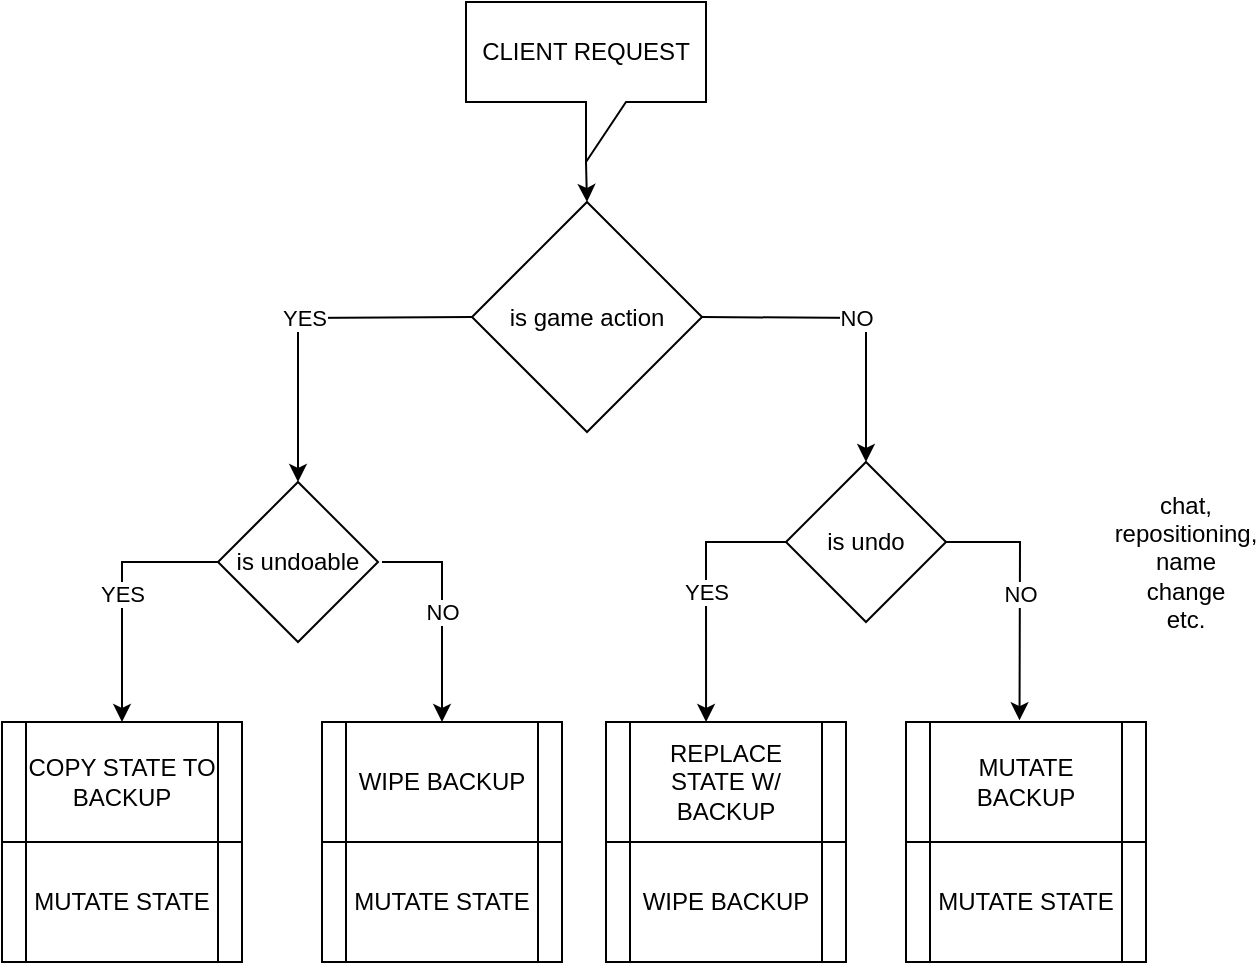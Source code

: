 <mxfile version="28.0.7">
  <diagram name="Page-1" id="Z3r7JCzDqSA760FcK4Q6">
    <mxGraphModel dx="1202" dy="637" grid="1" gridSize="10" guides="1" tooltips="1" connect="1" arrows="1" fold="1" page="1" pageScale="1" pageWidth="850" pageHeight="1100" math="0" shadow="0">
      <root>
        <mxCell id="0" />
        <mxCell id="1" parent="0" />
        <mxCell id="beqpOt442BzMGVJJEKWA-1" value="CLIENT REQUEST" style="shape=callout;whiteSpace=wrap;html=1;perimeter=calloutPerimeter;" vertex="1" parent="1">
          <mxGeometry x="320" y="40" width="120" height="80" as="geometry" />
        </mxCell>
        <mxCell id="beqpOt442BzMGVJJEKWA-2" value="&lt;div&gt;&lt;div&gt;is game action&lt;/div&gt;&lt;/div&gt;" style="rhombus;whiteSpace=wrap;html=1;" vertex="1" parent="1">
          <mxGeometry x="323" y="140" width="115" height="115" as="geometry" />
        </mxCell>
        <mxCell id="beqpOt442BzMGVJJEKWA-3" value="NO" style="endArrow=classic;html=1;rounded=0;exitX=1;exitY=0.5;exitDx=0;exitDy=0;" edge="1" parent="1" source="beqpOt442BzMGVJJEKWA-2">
          <mxGeometry width="50" height="50" relative="1" as="geometry">
            <mxPoint x="400" y="330" as="sourcePoint" />
            <mxPoint x="520" y="270" as="targetPoint" />
            <Array as="points">
              <mxPoint x="520" y="198" />
            </Array>
          </mxGeometry>
        </mxCell>
        <mxCell id="beqpOt442BzMGVJJEKWA-4" value="YES" style="endArrow=classic;html=1;rounded=0;exitX=0;exitY=0.5;exitDx=0;exitDy=0;entryX=0.5;entryY=0;entryDx=0;entryDy=0;" edge="1" parent="1" source="beqpOt442BzMGVJJEKWA-2" target="beqpOt442BzMGVJJEKWA-13">
          <mxGeometry width="50" height="50" relative="1" as="geometry">
            <mxPoint x="400" y="330" as="sourcePoint" />
            <mxPoint x="330" y="270" as="targetPoint" />
            <Array as="points">
              <mxPoint x="236" y="198" />
            </Array>
          </mxGeometry>
        </mxCell>
        <mxCell id="beqpOt442BzMGVJJEKWA-5" value="" style="endArrow=classic;html=1;rounded=0;exitX=0;exitY=0;exitDx=60;exitDy=80;exitPerimeter=0;entryX=0.5;entryY=0;entryDx=0;entryDy=0;" edge="1" parent="1" source="beqpOt442BzMGVJJEKWA-1" target="beqpOt442BzMGVJJEKWA-2">
          <mxGeometry width="50" height="50" relative="1" as="geometry">
            <mxPoint x="355" y="370" as="sourcePoint" />
            <mxPoint x="405" y="320" as="targetPoint" />
          </mxGeometry>
        </mxCell>
        <mxCell id="beqpOt442BzMGVJJEKWA-7" value="COPY STATE TO BACKUP" style="shape=process;whiteSpace=wrap;html=1;backgroundOutline=1;" vertex="1" parent="1">
          <mxGeometry x="88" y="400" width="120" height="60" as="geometry" />
        </mxCell>
        <mxCell id="beqpOt442BzMGVJJEKWA-8" value="MUTATE STATE" style="shape=process;whiteSpace=wrap;html=1;backgroundOutline=1;" vertex="1" parent="1">
          <mxGeometry x="88" y="460" width="120" height="60" as="geometry" />
        </mxCell>
        <mxCell id="beqpOt442BzMGVJJEKWA-9" value="is undo" style="rhombus;whiteSpace=wrap;html=1;" vertex="1" parent="1">
          <mxGeometry x="480" y="270" width="80" height="80" as="geometry" />
        </mxCell>
        <mxCell id="beqpOt442BzMGVJJEKWA-10" value="NO" style="endArrow=classic;html=1;rounded=0;exitX=1;exitY=0.5;exitDx=0;exitDy=0;entryX=0.473;entryY=-0.015;entryDx=0;entryDy=0;entryPerimeter=0;" edge="1" parent="1" target="beqpOt442BzMGVJJEKWA-21">
          <mxGeometry width="50" height="50" relative="1" as="geometry">
            <mxPoint x="560" y="310" as="sourcePoint" />
            <mxPoint x="597" y="382" as="targetPoint" />
            <Array as="points">
              <mxPoint x="597" y="310" />
            </Array>
          </mxGeometry>
        </mxCell>
        <mxCell id="beqpOt442BzMGVJJEKWA-11" value="REPLACE STATE W/ BACKUP" style="shape=process;whiteSpace=wrap;html=1;backgroundOutline=1;" vertex="1" parent="1">
          <mxGeometry x="390" y="400" width="120" height="60" as="geometry" />
        </mxCell>
        <mxCell id="beqpOt442BzMGVJJEKWA-12" value="WIPE BACKUP" style="shape=process;whiteSpace=wrap;html=1;backgroundOutline=1;" vertex="1" parent="1">
          <mxGeometry x="390" y="460" width="120" height="60" as="geometry" />
        </mxCell>
        <mxCell id="beqpOt442BzMGVJJEKWA-13" value="is undoable" style="rhombus;whiteSpace=wrap;html=1;" vertex="1" parent="1">
          <mxGeometry x="196" y="280" width="80" height="80" as="geometry" />
        </mxCell>
        <mxCell id="beqpOt442BzMGVJJEKWA-15" value="YES" style="endArrow=classic;html=1;rounded=0;exitX=0;exitY=0.5;exitDx=0;exitDy=0;" edge="1" parent="1" source="beqpOt442BzMGVJJEKWA-13">
          <mxGeometry width="50" height="50" relative="1" as="geometry">
            <mxPoint x="428" y="400" as="sourcePoint" />
            <mxPoint x="148" y="400" as="targetPoint" />
            <Array as="points">
              <mxPoint x="148" y="320" />
            </Array>
          </mxGeometry>
        </mxCell>
        <mxCell id="beqpOt442BzMGVJJEKWA-16" value="NO" style="endArrow=classic;html=1;rounded=0;" edge="1" parent="1">
          <mxGeometry width="50" height="50" relative="1" as="geometry">
            <mxPoint x="278" y="320" as="sourcePoint" />
            <mxPoint x="308" y="400" as="targetPoint" />
            <Array as="points">
              <mxPoint x="308" y="320" />
            </Array>
          </mxGeometry>
        </mxCell>
        <mxCell id="beqpOt442BzMGVJJEKWA-17" value="MUTATE STATE" style="shape=process;whiteSpace=wrap;html=1;backgroundOutline=1;" vertex="1" parent="1">
          <mxGeometry x="248" y="460" width="120" height="60" as="geometry" />
        </mxCell>
        <mxCell id="beqpOt442BzMGVJJEKWA-18" value="WIPE BACKUP" style="shape=process;whiteSpace=wrap;html=1;backgroundOutline=1;" vertex="1" parent="1">
          <mxGeometry x="248" y="400" width="120" height="60" as="geometry" />
        </mxCell>
        <mxCell id="beqpOt442BzMGVJJEKWA-19" value="YES" style="endArrow=classic;html=1;rounded=0;exitX=0;exitY=0.5;exitDx=0;exitDy=0;entryX=0.417;entryY=0;entryDx=0;entryDy=0;entryPerimeter=0;" edge="1" parent="1" source="beqpOt442BzMGVJJEKWA-9" target="beqpOt442BzMGVJJEKWA-11">
          <mxGeometry width="50" height="50" relative="1" as="geometry">
            <mxPoint x="290" y="360" as="sourcePoint" />
            <mxPoint x="340" y="310" as="targetPoint" />
            <Array as="points">
              <mxPoint x="440" y="310" />
            </Array>
          </mxGeometry>
        </mxCell>
        <mxCell id="beqpOt442BzMGVJJEKWA-21" value="MUTATE BACKUP" style="shape=process;whiteSpace=wrap;html=1;backgroundOutline=1;" vertex="1" parent="1">
          <mxGeometry x="540" y="400" width="120" height="60" as="geometry" />
        </mxCell>
        <mxCell id="beqpOt442BzMGVJJEKWA-22" value="MUTATE STATE" style="shape=process;whiteSpace=wrap;html=1;backgroundOutline=1;" vertex="1" parent="1">
          <mxGeometry x="540" y="460" width="120" height="60" as="geometry" />
        </mxCell>
        <mxCell id="beqpOt442BzMGVJJEKWA-23" value="chat, repositioning, name change&lt;div&gt;etc.&lt;/div&gt;" style="text;html=1;align=center;verticalAlign=middle;whiteSpace=wrap;rounded=0;" vertex="1" parent="1">
          <mxGeometry x="650" y="305" width="60" height="30" as="geometry" />
        </mxCell>
      </root>
    </mxGraphModel>
  </diagram>
</mxfile>
